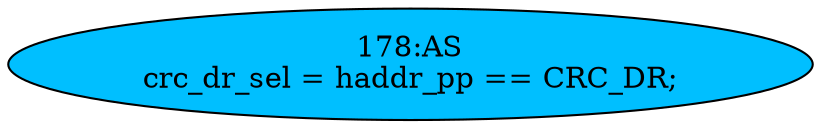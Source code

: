 strict digraph "" {
	node [label="\N"];
	"178:AS"	 [ast="<pyverilog.vparser.ast.Assign object at 0x7fba378aecd0>",
		def_var="['crc_dr_sel']",
		fillcolor=deepskyblue,
		label="178:AS
crc_dr_sel = haddr_pp == CRC_DR;",
		statements="[]",
		style=filled,
		typ=Assign,
		use_var="['haddr_pp', 'CRC_DR']"];
}
